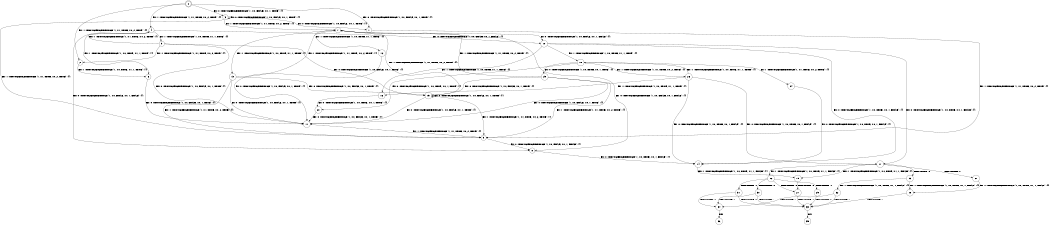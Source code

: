 digraph BCG {
size = "7, 10.5";
center = TRUE;
node [shape = circle];
0 [peripheries = 2];
0 -> 1 [label = "EX !0 !ATOMIC_EXCH_BRANCH (1, +0, FALSE, +0, 1, TRUE) !{}"];
0 -> 2 [label = "EX !1 !ATOMIC_EXCH_BRANCH (1, +1, TRUE, +0, 2, TRUE) !{}"];
0 -> 3 [label = "EX !0 !ATOMIC_EXCH_BRANCH (1, +0, FALSE, +0, 1, TRUE) !{}"];
0 -> 4 [label = "EX !1 !ATOMIC_EXCH_BRANCH (1, +1, TRUE, +0, 2, TRUE) !{}"];
1 -> 5 [label = "EX !1 !ATOMIC_EXCH_BRANCH (1, +1, TRUE, +0, 2, TRUE) !{}"];
2 -> 6 [label = "EX !1 !ATOMIC_EXCH_BRANCH (1, +0, TRUE, +1, 1, TRUE) !{}"];
3 -> 1 [label = "EX !0 !ATOMIC_EXCH_BRANCH (1, +0, FALSE, +0, 1, TRUE) !{}"];
3 -> 5 [label = "EX !1 !ATOMIC_EXCH_BRANCH (1, +1, TRUE, +0, 2, TRUE) !{}"];
3 -> 3 [label = "EX !0 !ATOMIC_EXCH_BRANCH (1, +0, FALSE, +0, 1, TRUE) !{}"];
3 -> 7 [label = "EX !1 !ATOMIC_EXCH_BRANCH (1, +1, TRUE, +0, 2, TRUE) !{}"];
4 -> 6 [label = "EX !1 !ATOMIC_EXCH_BRANCH (1, +0, TRUE, +1, 1, TRUE) !{}"];
4 -> 8 [label = "EX !0 !ATOMIC_EXCH_BRANCH (1, +0, FALSE, +0, 1, FALSE) !{}"];
4 -> 9 [label = "EX !1 !ATOMIC_EXCH_BRANCH (1, +0, TRUE, +1, 1, TRUE) !{}"];
4 -> 10 [label = "EX !0 !ATOMIC_EXCH_BRANCH (1, +0, FALSE, +0, 1, FALSE) !{}"];
5 -> 8 [label = "EX !0 !ATOMIC_EXCH_BRANCH (1, +0, FALSE, +0, 1, FALSE) !{}"];
6 -> 11 [label = "EX !0 !ATOMIC_EXCH_BRANCH (1, +0, FALSE, +0, 1, TRUE) !{}"];
7 -> 8 [label = "EX !0 !ATOMIC_EXCH_BRANCH (1, +0, FALSE, +0, 1, FALSE) !{}"];
7 -> 12 [label = "EX !1 !ATOMIC_EXCH_BRANCH (1, +0, TRUE, +1, 1, TRUE) !{}"];
7 -> 10 [label = "EX !0 !ATOMIC_EXCH_BRANCH (1, +0, FALSE, +0, 1, FALSE) !{}"];
7 -> 13 [label = "EX !1 !ATOMIC_EXCH_BRANCH (1, +0, TRUE, +1, 1, TRUE) !{}"];
8 -> 14 [label = "EX !0 !ATOMIC_EXCH_BRANCH (1, +0, TRUE, +0, 1, FALSE) !{}"];
9 -> 2 [label = "EX !1 !ATOMIC_EXCH_BRANCH (1, +1, TRUE, +0, 2, TRUE) !{}"];
9 -> 11 [label = "EX !0 !ATOMIC_EXCH_BRANCH (1, +0, FALSE, +0, 1, TRUE) !{}"];
9 -> 4 [label = "EX !1 !ATOMIC_EXCH_BRANCH (1, +1, TRUE, +0, 2, TRUE) !{}"];
9 -> 15 [label = "EX !0 !ATOMIC_EXCH_BRANCH (1, +0, FALSE, +0, 1, TRUE) !{}"];
10 -> 14 [label = "EX !0 !ATOMIC_EXCH_BRANCH (1, +0, TRUE, +0, 1, FALSE) !{}"];
10 -> 16 [label = "EX !1 !ATOMIC_EXCH_BRANCH (1, +0, TRUE, +1, 1, TRUE) !{}"];
10 -> 17 [label = "EX !0 !ATOMIC_EXCH_BRANCH (1, +0, TRUE, +0, 1, FALSE) !{}"];
10 -> 18 [label = "EX !1 !ATOMIC_EXCH_BRANCH (1, +0, TRUE, +1, 1, TRUE) !{}"];
11 -> 5 [label = "EX !1 !ATOMIC_EXCH_BRANCH (1, +1, TRUE, +0, 2, TRUE) !{}"];
12 -> 11 [label = "EX !0 !ATOMIC_EXCH_BRANCH (1, +0, FALSE, +0, 1, TRUE) !{}"];
13 -> 11 [label = "EX !0 !ATOMIC_EXCH_BRANCH (1, +0, FALSE, +0, 1, TRUE) !{}"];
13 -> 5 [label = "EX !1 !ATOMIC_EXCH_BRANCH (1, +1, TRUE, +0, 2, TRUE) !{}"];
13 -> 15 [label = "EX !0 !ATOMIC_EXCH_BRANCH (1, +0, FALSE, +0, 1, TRUE) !{}"];
13 -> 7 [label = "EX !1 !ATOMIC_EXCH_BRANCH (1, +1, TRUE, +0, 2, TRUE) !{}"];
14 -> 19 [label = "EX !1 !ATOMIC_EXCH_BRANCH (1, +0, TRUE, +1, 1, FALSE) !{}"];
15 -> 11 [label = "EX !0 !ATOMIC_EXCH_BRANCH (1, +0, FALSE, +0, 1, TRUE) !{}"];
15 -> 5 [label = "EX !1 !ATOMIC_EXCH_BRANCH (1, +1, TRUE, +0, 2, TRUE) !{}"];
15 -> 15 [label = "EX !0 !ATOMIC_EXCH_BRANCH (1, +0, FALSE, +0, 1, TRUE) !{}"];
15 -> 7 [label = "EX !1 !ATOMIC_EXCH_BRANCH (1, +1, TRUE, +0, 2, TRUE) !{}"];
16 -> 20 [label = "EX !0 !ATOMIC_EXCH_BRANCH (1, +0, TRUE, +0, 1, TRUE) !{}"];
17 -> 19 [label = "EX !1 !ATOMIC_EXCH_BRANCH (1, +0, TRUE, +1, 1, FALSE) !{}"];
17 -> 21 [label = "TERMINATE !0"];
17 -> 22 [label = "EX !1 !ATOMIC_EXCH_BRANCH (1, +0, TRUE, +1, 1, FALSE) !{}"];
17 -> 23 [label = "TERMINATE !0"];
18 -> 20 [label = "EX !0 !ATOMIC_EXCH_BRANCH (1, +0, TRUE, +0, 1, TRUE) !{}"];
18 -> 24 [label = "EX !1 !ATOMIC_EXCH_BRANCH (1, +1, TRUE, +0, 2, TRUE) !{}"];
18 -> 25 [label = "EX !0 !ATOMIC_EXCH_BRANCH (1, +0, TRUE, +0, 1, TRUE) !{}"];
18 -> 26 [label = "EX !1 !ATOMIC_EXCH_BRANCH (1, +1, TRUE, +0, 2, TRUE) !{}"];
19 -> 27 [label = "TERMINATE !0"];
20 -> 11 [label = "EX !0 !ATOMIC_EXCH_BRANCH (1, +0, FALSE, +0, 1, TRUE) !{}"];
21 -> 28 [label = "EX !1 !ATOMIC_EXCH_BRANCH (1, +0, TRUE, +1, 1, FALSE) !{}"];
22 -> 27 [label = "TERMINATE !0"];
22 -> 29 [label = "TERMINATE !1"];
22 -> 30 [label = "TERMINATE !0"];
22 -> 31 [label = "TERMINATE !1"];
23 -> 28 [label = "EX !1 !ATOMIC_EXCH_BRANCH (1, +0, TRUE, +1, 1, FALSE) !{}"];
23 -> 32 [label = "EX !1 !ATOMIC_EXCH_BRANCH (1, +0, TRUE, +1, 1, FALSE) !{}"];
24 -> 14 [label = "EX !0 !ATOMIC_EXCH_BRANCH (1, +0, TRUE, +0, 1, FALSE) !{}"];
25 -> 11 [label = "EX !0 !ATOMIC_EXCH_BRANCH (1, +0, FALSE, +0, 1, TRUE) !{}"];
25 -> 5 [label = "EX !1 !ATOMIC_EXCH_BRANCH (1, +1, TRUE, +0, 2, TRUE) !{}"];
25 -> 15 [label = "EX !0 !ATOMIC_EXCH_BRANCH (1, +0, FALSE, +0, 1, TRUE) !{}"];
25 -> 7 [label = "EX !1 !ATOMIC_EXCH_BRANCH (1, +1, TRUE, +0, 2, TRUE) !{}"];
26 -> 14 [label = "EX !0 !ATOMIC_EXCH_BRANCH (1, +0, TRUE, +0, 1, FALSE) !{}"];
26 -> 16 [label = "EX !1 !ATOMIC_EXCH_BRANCH (1, +0, TRUE, +1, 1, TRUE) !{}"];
26 -> 17 [label = "EX !0 !ATOMIC_EXCH_BRANCH (1, +0, TRUE, +0, 1, FALSE) !{}"];
26 -> 18 [label = "EX !1 !ATOMIC_EXCH_BRANCH (1, +0, TRUE, +1, 1, TRUE) !{}"];
27 -> 33 [label = "TERMINATE !1"];
28 -> 33 [label = "TERMINATE !1"];
29 -> 33 [label = "TERMINATE !0"];
30 -> 33 [label = "TERMINATE !1"];
30 -> 34 [label = "TERMINATE !1"];
31 -> 33 [label = "TERMINATE !0"];
31 -> 34 [label = "TERMINATE !0"];
32 -> 33 [label = "TERMINATE !1"];
32 -> 34 [label = "TERMINATE !1"];
33 -> 35 [label = "exit"];
34 -> 36 [label = "exit"];
}
